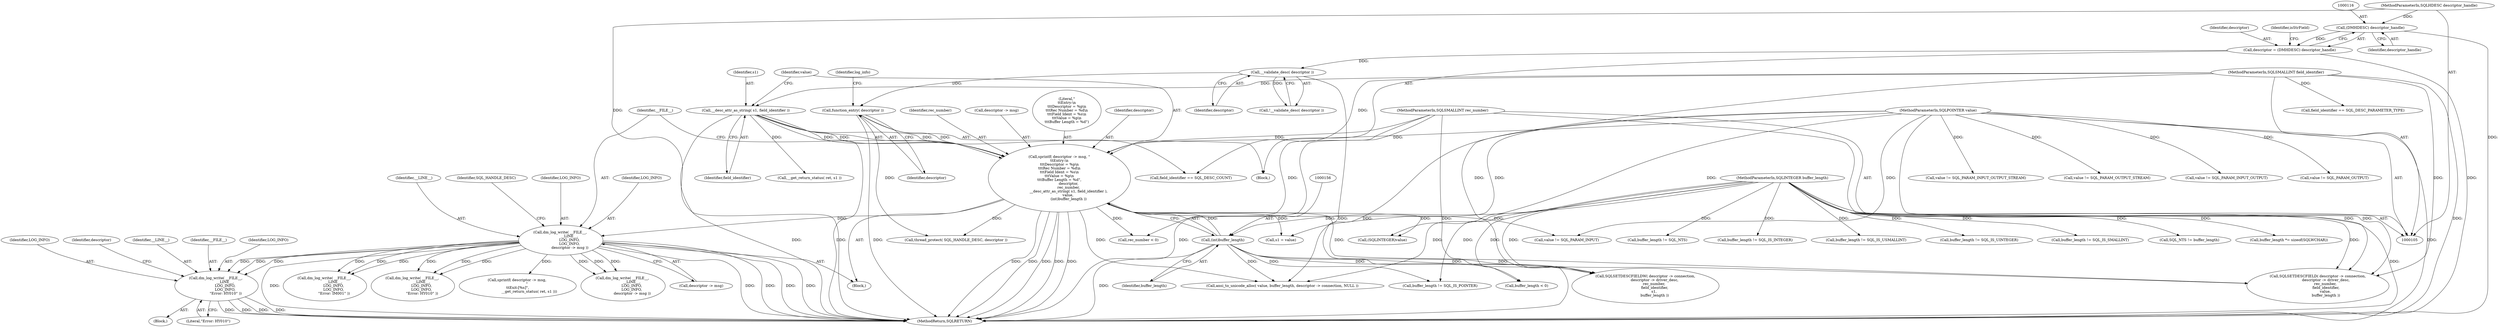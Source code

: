 digraph "0_unixODBC_45ef78e037f578b15fc58938a3a3251655e71d6f#diff-d52750c7ba4e594410438569d8e2963aL24@API" {
"1000178" [label="(Call,dm_log_write( __FILE__, \n                __LINE__, \n                LOG_INFO, \n                LOG_INFO, \n                \"Error: HY010\" ))"];
"1000158" [label="(Call,dm_log_write( __FILE__, \n                __LINE__, \n                LOG_INFO, \n                LOG_INFO, \n                descriptor -> msg ))"];
"1000144" [label="(Call,sprintf( descriptor -> msg, \"\n\t\tEntry:\\n\n\t\t\tDescriptor = %p\\n\n\t\t\tRec Number = %d\\n\n\t\t\tField Ident = %s\\n\n\t\t\tValue = %p\\n\n\t\t\tBuffer Length = %d\",\n                descriptor,\n                rec_number,\n                __desc_attr_as_string( s1, field_identifier ),\n                value, \n                (int)buffer_length ))"];
"1000137" [label="(Call,function_entry( descriptor ))"];
"1000126" [label="(Call,__validate_desc( descriptor ))"];
"1000113" [label="(Call,descriptor = (DMHDESC) descriptor_handle)"];
"1000115" [label="(Call,(DMHDESC) descriptor_handle)"];
"1000106" [label="(MethodParameterIn,SQLHDESC descriptor_handle)"];
"1000107" [label="(MethodParameterIn,SQLSMALLINT rec_number)"];
"1000151" [label="(Call,__desc_attr_as_string( s1, field_identifier ))"];
"1000108" [label="(MethodParameterIn,SQLSMALLINT field_identifier)"];
"1000109" [label="(MethodParameterIn,SQLPOINTER value)"];
"1000155" [label="(Call,(int)buffer_length)"];
"1000110" [label="(MethodParameterIn,SQLINTEGER buffer_length)"];
"1000143" [label="(Block,)"];
"1000576" [label="(Call,__get_return_status( ret, s1 ))"];
"1000161" [label="(Identifier,LOG_INFO)"];
"1000177" [label="(Block,)"];
"1000440" [label="(Call,value != SQL_PARAM_OUTPUT_STREAM)"];
"1000541" [label="(Call,dm_log_write( __FILE__, \n                __LINE__, \n                LOG_INFO, \n                LOG_INFO, \n                \"Error: IM001\" ))"];
"1000114" [label="(Identifier,descriptor)"];
"1000137" [label="(Call,function_entry( descriptor ))"];
"1000366" [label="(Call,buffer_length != SQL_NTS)"];
"1000592" [label="(MethodReturn,SQLRETURN)"];
"1000150" [label="(Identifier,rec_number)"];
"1000141" [label="(Identifier,log_info)"];
"1000155" [label="(Call,(int)buffer_length)"];
"1000166" [label="(Call,thread_protect( SQL_HANDLE_DESC, descriptor ))"];
"1000125" [label="(Call,!__validate_desc( descriptor ))"];
"1000115" [label="(Call,(DMHDESC) descriptor_handle)"];
"1000152" [label="(Identifier,s1)"];
"1000433" [label="(Call,value != SQL_PARAM_INPUT_OUTPUT)"];
"1000182" [label="(Identifier,LOG_INFO)"];
"1000429" [label="(Call,value != SQL_PARAM_OUTPUT)"];
"1000159" [label="(Identifier,__FILE__)"];
"1000521" [label="(Call,SQLSETDESCFIELDW( descriptor -> connection,\n                descriptor -> driver_desc,\n                rec_number, \n                field_identifier,\n                s1, \n                buffer_length ))"];
"1000162" [label="(Identifier,LOG_INFO)"];
"1000187" [label="(Identifier,descriptor)"];
"1000110" [label="(MethodParameterIn,SQLINTEGER buffer_length)"];
"1000145" [label="(Call,descriptor -> msg)"];
"1000138" [label="(Identifier,descriptor)"];
"1000395" [label="(Call,(SQLINTEGER)value)"];
"1000183" [label="(Literal,\"Error: HY010\")"];
"1000127" [label="(Identifier,descriptor)"];
"1000178" [label="(Call,dm_log_write( __FILE__, \n                __LINE__, \n                LOG_INFO, \n                LOG_INFO, \n                \"Error: HY010\" ))"];
"1000144" [label="(Call,sprintf( descriptor -> msg, \"\n\t\tEntry:\\n\n\t\t\tDescriptor = %p\\n\n\t\t\tRec Number = %d\\n\n\t\t\tField Ident = %s\\n\n\t\t\tValue = %p\\n\n\t\t\tBuffer Length = %d\",\n                descriptor,\n                rec_number,\n                __desc_attr_as_string( s1, field_identifier ),\n                value, \n                (int)buffer_length ))"];
"1000126" [label="(Call,__validate_desc( descriptor ))"];
"1000108" [label="(MethodParameterIn,SQLSMALLINT field_identifier)"];
"1000157" [label="(Identifier,buffer_length)"];
"1000341" [label="(Call,buffer_length != SQL_IS_POINTER)"];
"1000236" [label="(Call,dm_log_write( __FILE__, \n                __LINE__, \n                LOG_INFO, \n                LOG_INFO, \n                \"Error: HY010\" ))"];
"1000571" [label="(Call,sprintf( descriptor -> msg, \n                \"\n\t\tExit:[%s]\",\n                    __get_return_status( ret, s1 )))"];
"1000498" [label="(Call,ansi_to_unicode_alloc( value, buffer_length, descriptor -> connection, NULL ))"];
"1000117" [label="(Identifier,descriptor_handle)"];
"1000363" [label="(Call,buffer_length < 0)"];
"1000345" [label="(Call,buffer_length != SQL_IS_INTEGER)"];
"1000107" [label="(MethodParameterIn,SQLSMALLINT rec_number)"];
"1000106" [label="(MethodParameterIn,SQLHDESC descriptor_handle)"];
"1000356" [label="(Call,buffer_length != SQL_IS_USMALLINT)"];
"1000579" [label="(Call,dm_log_write( __FILE__, \n                __LINE__, \n                LOG_INFO, \n                LOG_INFO, \n                descriptor -> msg ))"];
"1000111" [label="(Block,)"];
"1000425" [label="(Call,value != SQL_PARAM_INPUT)"];
"1000516" [label="(Call,s1 = value)"];
"1000158" [label="(Call,dm_log_write( __FILE__, \n                __LINE__, \n                LOG_INFO, \n                LOG_INFO, \n                descriptor -> msg ))"];
"1000437" [label="(Call,value != SQL_PARAM_INPUT_OUTPUT_STREAM)"];
"1000148" [label="(Literal,\"\n\t\tEntry:\\n\n\t\t\tDescriptor = %p\\n\n\t\t\tRec Number = %d\\n\n\t\t\tField Ident = %s\\n\n\t\t\tValue = %p\\n\n\t\t\tBuffer Length = %d\")"];
"1000180" [label="(Identifier,__LINE__)"];
"1000163" [label="(Call,descriptor -> msg)"];
"1000149" [label="(Identifier,descriptor)"];
"1000113" [label="(Call,descriptor = (DMHDESC) descriptor_handle)"];
"1000153" [label="(Identifier,field_identifier)"];
"1000109" [label="(MethodParameterIn,SQLPOINTER value)"];
"1000349" [label="(Call,buffer_length != SQL_IS_UINTEGER)"];
"1000154" [label="(Identifier,value)"];
"1000421" [label="(Call,field_identifier == SQL_DESC_PARAMETER_TYPE)"];
"1000122" [label="(Identifier,isStrField)"];
"1000160" [label="(Identifier,__LINE__)"];
"1000179" [label="(Identifier,__FILE__)"];
"1000353" [label="(Call,buffer_length != SQL_IS_SMALLINT)"];
"1000181" [label="(Identifier,LOG_INFO)"];
"1000471" [label="(Call,SQLSETDESCFIELD( descriptor -> connection,\n              descriptor -> driver_desc,\n              rec_number, \n              field_identifier,\n              value, \n              buffer_length ))"];
"1000167" [label="(Identifier,SQL_HANDLE_DESC)"];
"1000506" [label="(Call,SQL_NTS != buffer_length)"];
"1000510" [label="(Call,buffer_length *= sizeof(SQLWCHAR))"];
"1000151" [label="(Call,__desc_attr_as_string( s1, field_identifier ))"];
"1000391" [label="(Call,field_identifier == SQL_DESC_COUNT)"];
"1000262" [label="(Call,rec_number < 0)"];
"1000178" -> "1000177"  [label="AST: "];
"1000178" -> "1000183"  [label="CFG: "];
"1000179" -> "1000178"  [label="AST: "];
"1000180" -> "1000178"  [label="AST: "];
"1000181" -> "1000178"  [label="AST: "];
"1000182" -> "1000178"  [label="AST: "];
"1000183" -> "1000178"  [label="AST: "];
"1000187" -> "1000178"  [label="CFG: "];
"1000178" -> "1000592"  [label="DDG: "];
"1000178" -> "1000592"  [label="DDG: "];
"1000178" -> "1000592"  [label="DDG: "];
"1000178" -> "1000592"  [label="DDG: "];
"1000158" -> "1000178"  [label="DDG: "];
"1000158" -> "1000178"  [label="DDG: "];
"1000158" -> "1000178"  [label="DDG: "];
"1000158" -> "1000143"  [label="AST: "];
"1000158" -> "1000163"  [label="CFG: "];
"1000159" -> "1000158"  [label="AST: "];
"1000160" -> "1000158"  [label="AST: "];
"1000161" -> "1000158"  [label="AST: "];
"1000162" -> "1000158"  [label="AST: "];
"1000163" -> "1000158"  [label="AST: "];
"1000167" -> "1000158"  [label="CFG: "];
"1000158" -> "1000592"  [label="DDG: "];
"1000158" -> "1000592"  [label="DDG: "];
"1000158" -> "1000592"  [label="DDG: "];
"1000158" -> "1000592"  [label="DDG: "];
"1000158" -> "1000592"  [label="DDG: "];
"1000144" -> "1000158"  [label="DDG: "];
"1000158" -> "1000236"  [label="DDG: "];
"1000158" -> "1000236"  [label="DDG: "];
"1000158" -> "1000236"  [label="DDG: "];
"1000158" -> "1000541"  [label="DDG: "];
"1000158" -> "1000541"  [label="DDG: "];
"1000158" -> "1000541"  [label="DDG: "];
"1000158" -> "1000571"  [label="DDG: "];
"1000158" -> "1000579"  [label="DDG: "];
"1000158" -> "1000579"  [label="DDG: "];
"1000158" -> "1000579"  [label="DDG: "];
"1000144" -> "1000143"  [label="AST: "];
"1000144" -> "1000155"  [label="CFG: "];
"1000145" -> "1000144"  [label="AST: "];
"1000148" -> "1000144"  [label="AST: "];
"1000149" -> "1000144"  [label="AST: "];
"1000150" -> "1000144"  [label="AST: "];
"1000151" -> "1000144"  [label="AST: "];
"1000154" -> "1000144"  [label="AST: "];
"1000155" -> "1000144"  [label="AST: "];
"1000159" -> "1000144"  [label="CFG: "];
"1000144" -> "1000592"  [label="DDG: "];
"1000144" -> "1000592"  [label="DDG: "];
"1000144" -> "1000592"  [label="DDG: "];
"1000144" -> "1000592"  [label="DDG: "];
"1000144" -> "1000592"  [label="DDG: "];
"1000137" -> "1000144"  [label="DDG: "];
"1000107" -> "1000144"  [label="DDG: "];
"1000151" -> "1000144"  [label="DDG: "];
"1000151" -> "1000144"  [label="DDG: "];
"1000109" -> "1000144"  [label="DDG: "];
"1000155" -> "1000144"  [label="DDG: "];
"1000144" -> "1000166"  [label="DDG: "];
"1000144" -> "1000262"  [label="DDG: "];
"1000144" -> "1000395"  [label="DDG: "];
"1000144" -> "1000425"  [label="DDG: "];
"1000144" -> "1000471"  [label="DDG: "];
"1000144" -> "1000498"  [label="DDG: "];
"1000144" -> "1000516"  [label="DDG: "];
"1000137" -> "1000111"  [label="AST: "];
"1000137" -> "1000138"  [label="CFG: "];
"1000138" -> "1000137"  [label="AST: "];
"1000141" -> "1000137"  [label="CFG: "];
"1000137" -> "1000592"  [label="DDG: "];
"1000126" -> "1000137"  [label="DDG: "];
"1000137" -> "1000166"  [label="DDG: "];
"1000126" -> "1000125"  [label="AST: "];
"1000126" -> "1000127"  [label="CFG: "];
"1000127" -> "1000126"  [label="AST: "];
"1000125" -> "1000126"  [label="CFG: "];
"1000126" -> "1000592"  [label="DDG: "];
"1000126" -> "1000125"  [label="DDG: "];
"1000113" -> "1000126"  [label="DDG: "];
"1000113" -> "1000111"  [label="AST: "];
"1000113" -> "1000115"  [label="CFG: "];
"1000114" -> "1000113"  [label="AST: "];
"1000115" -> "1000113"  [label="AST: "];
"1000122" -> "1000113"  [label="CFG: "];
"1000113" -> "1000592"  [label="DDG: "];
"1000115" -> "1000113"  [label="DDG: "];
"1000115" -> "1000117"  [label="CFG: "];
"1000116" -> "1000115"  [label="AST: "];
"1000117" -> "1000115"  [label="AST: "];
"1000115" -> "1000592"  [label="DDG: "];
"1000106" -> "1000115"  [label="DDG: "];
"1000106" -> "1000105"  [label="AST: "];
"1000106" -> "1000592"  [label="DDG: "];
"1000107" -> "1000105"  [label="AST: "];
"1000107" -> "1000592"  [label="DDG: "];
"1000107" -> "1000262"  [label="DDG: "];
"1000107" -> "1000471"  [label="DDG: "];
"1000107" -> "1000521"  [label="DDG: "];
"1000151" -> "1000153"  [label="CFG: "];
"1000152" -> "1000151"  [label="AST: "];
"1000153" -> "1000151"  [label="AST: "];
"1000154" -> "1000151"  [label="CFG: "];
"1000151" -> "1000592"  [label="DDG: "];
"1000151" -> "1000592"  [label="DDG: "];
"1000108" -> "1000151"  [label="DDG: "];
"1000151" -> "1000391"  [label="DDG: "];
"1000151" -> "1000576"  [label="DDG: "];
"1000108" -> "1000105"  [label="AST: "];
"1000108" -> "1000592"  [label="DDG: "];
"1000108" -> "1000391"  [label="DDG: "];
"1000108" -> "1000421"  [label="DDG: "];
"1000108" -> "1000471"  [label="DDG: "];
"1000108" -> "1000521"  [label="DDG: "];
"1000109" -> "1000105"  [label="AST: "];
"1000109" -> "1000592"  [label="DDG: "];
"1000109" -> "1000395"  [label="DDG: "];
"1000109" -> "1000425"  [label="DDG: "];
"1000109" -> "1000429"  [label="DDG: "];
"1000109" -> "1000433"  [label="DDG: "];
"1000109" -> "1000437"  [label="DDG: "];
"1000109" -> "1000440"  [label="DDG: "];
"1000109" -> "1000471"  [label="DDG: "];
"1000109" -> "1000498"  [label="DDG: "];
"1000109" -> "1000516"  [label="DDG: "];
"1000155" -> "1000157"  [label="CFG: "];
"1000156" -> "1000155"  [label="AST: "];
"1000157" -> "1000155"  [label="AST: "];
"1000155" -> "1000592"  [label="DDG: "];
"1000110" -> "1000155"  [label="DDG: "];
"1000155" -> "1000341"  [label="DDG: "];
"1000155" -> "1000363"  [label="DDG: "];
"1000155" -> "1000471"  [label="DDG: "];
"1000155" -> "1000498"  [label="DDG: "];
"1000155" -> "1000521"  [label="DDG: "];
"1000110" -> "1000105"  [label="AST: "];
"1000110" -> "1000592"  [label="DDG: "];
"1000110" -> "1000341"  [label="DDG: "];
"1000110" -> "1000345"  [label="DDG: "];
"1000110" -> "1000349"  [label="DDG: "];
"1000110" -> "1000353"  [label="DDG: "];
"1000110" -> "1000356"  [label="DDG: "];
"1000110" -> "1000363"  [label="DDG: "];
"1000110" -> "1000366"  [label="DDG: "];
"1000110" -> "1000471"  [label="DDG: "];
"1000110" -> "1000498"  [label="DDG: "];
"1000110" -> "1000506"  [label="DDG: "];
"1000110" -> "1000510"  [label="DDG: "];
"1000110" -> "1000521"  [label="DDG: "];
}
